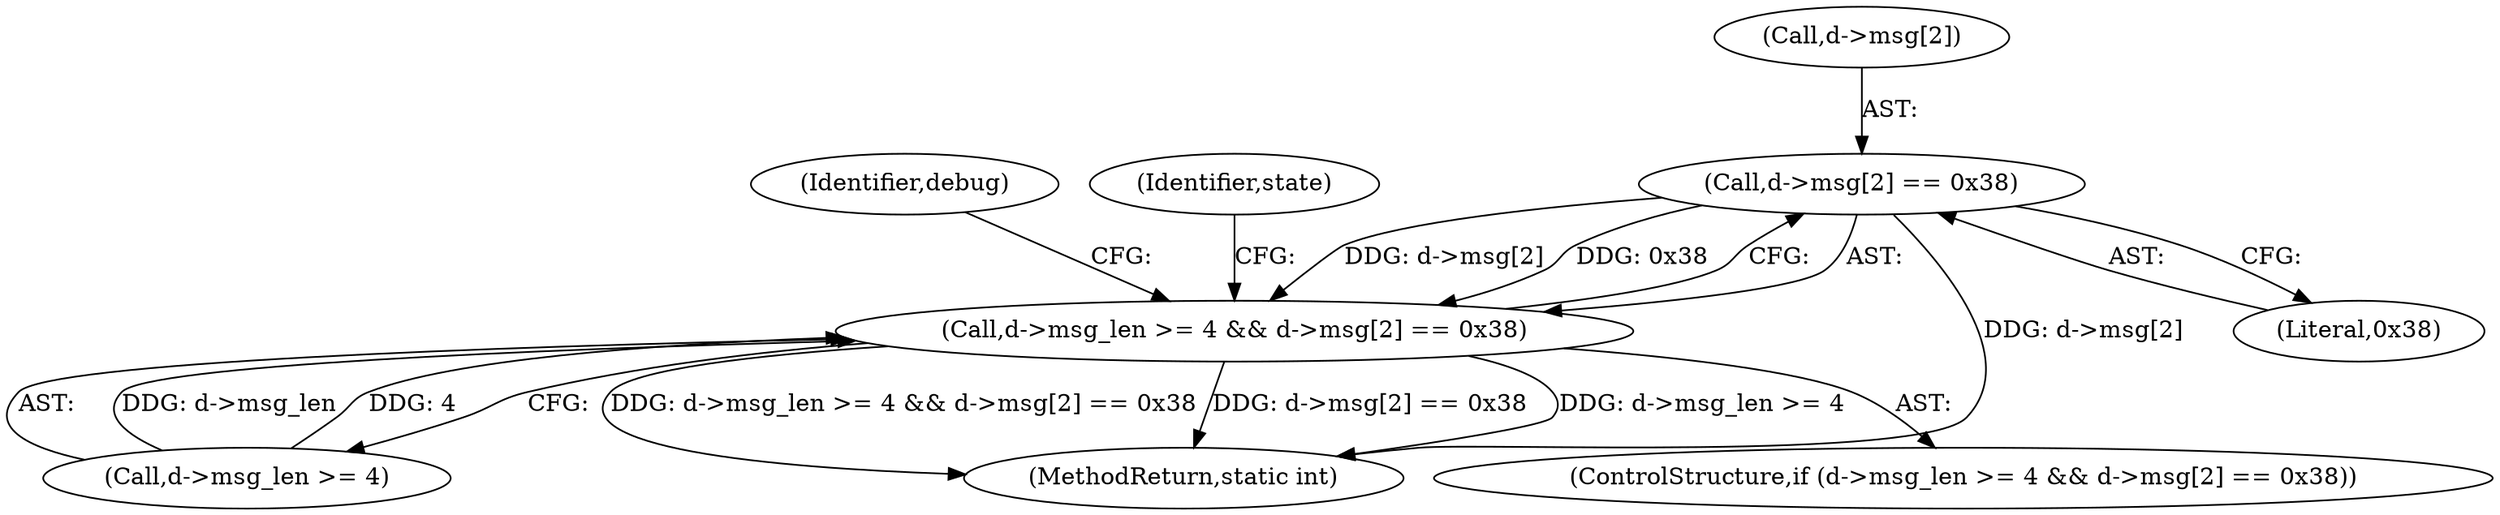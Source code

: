 digraph "0_linux_1fa2337a315a2448c5434f41e00d56b01a22283c@array" {
"1000244" [label="(Call,d->msg[2] == 0x38)"];
"1000238" [label="(Call,d->msg_len >= 4 && d->msg[2] == 0x38)"];
"1000238" [label="(Call,d->msg_len >= 4 && d->msg[2] == 0x38)"];
"1000325" [label="(MethodReturn,static int)"];
"1000239" [label="(Call,d->msg_len >= 4)"];
"1000269" [label="(Identifier,debug)"];
"1000244" [label="(Call,d->msg[2] == 0x38)"];
"1000245" [label="(Call,d->msg[2])"];
"1000237" [label="(ControlStructure,if (d->msg_len >= 4 && d->msg[2] == 0x38))"];
"1000250" [label="(Literal,0x38)"];
"1000255" [label="(Identifier,state)"];
"1000244" -> "1000238"  [label="AST: "];
"1000244" -> "1000250"  [label="CFG: "];
"1000245" -> "1000244"  [label="AST: "];
"1000250" -> "1000244"  [label="AST: "];
"1000238" -> "1000244"  [label="CFG: "];
"1000244" -> "1000325"  [label="DDG: d->msg[2]"];
"1000244" -> "1000238"  [label="DDG: d->msg[2]"];
"1000244" -> "1000238"  [label="DDG: 0x38"];
"1000238" -> "1000237"  [label="AST: "];
"1000238" -> "1000239"  [label="CFG: "];
"1000239" -> "1000238"  [label="AST: "];
"1000255" -> "1000238"  [label="CFG: "];
"1000269" -> "1000238"  [label="CFG: "];
"1000238" -> "1000325"  [label="DDG: d->msg_len >= 4"];
"1000238" -> "1000325"  [label="DDG: d->msg_len >= 4 && d->msg[2] == 0x38"];
"1000238" -> "1000325"  [label="DDG: d->msg[2] == 0x38"];
"1000239" -> "1000238"  [label="DDG: d->msg_len"];
"1000239" -> "1000238"  [label="DDG: 4"];
}
